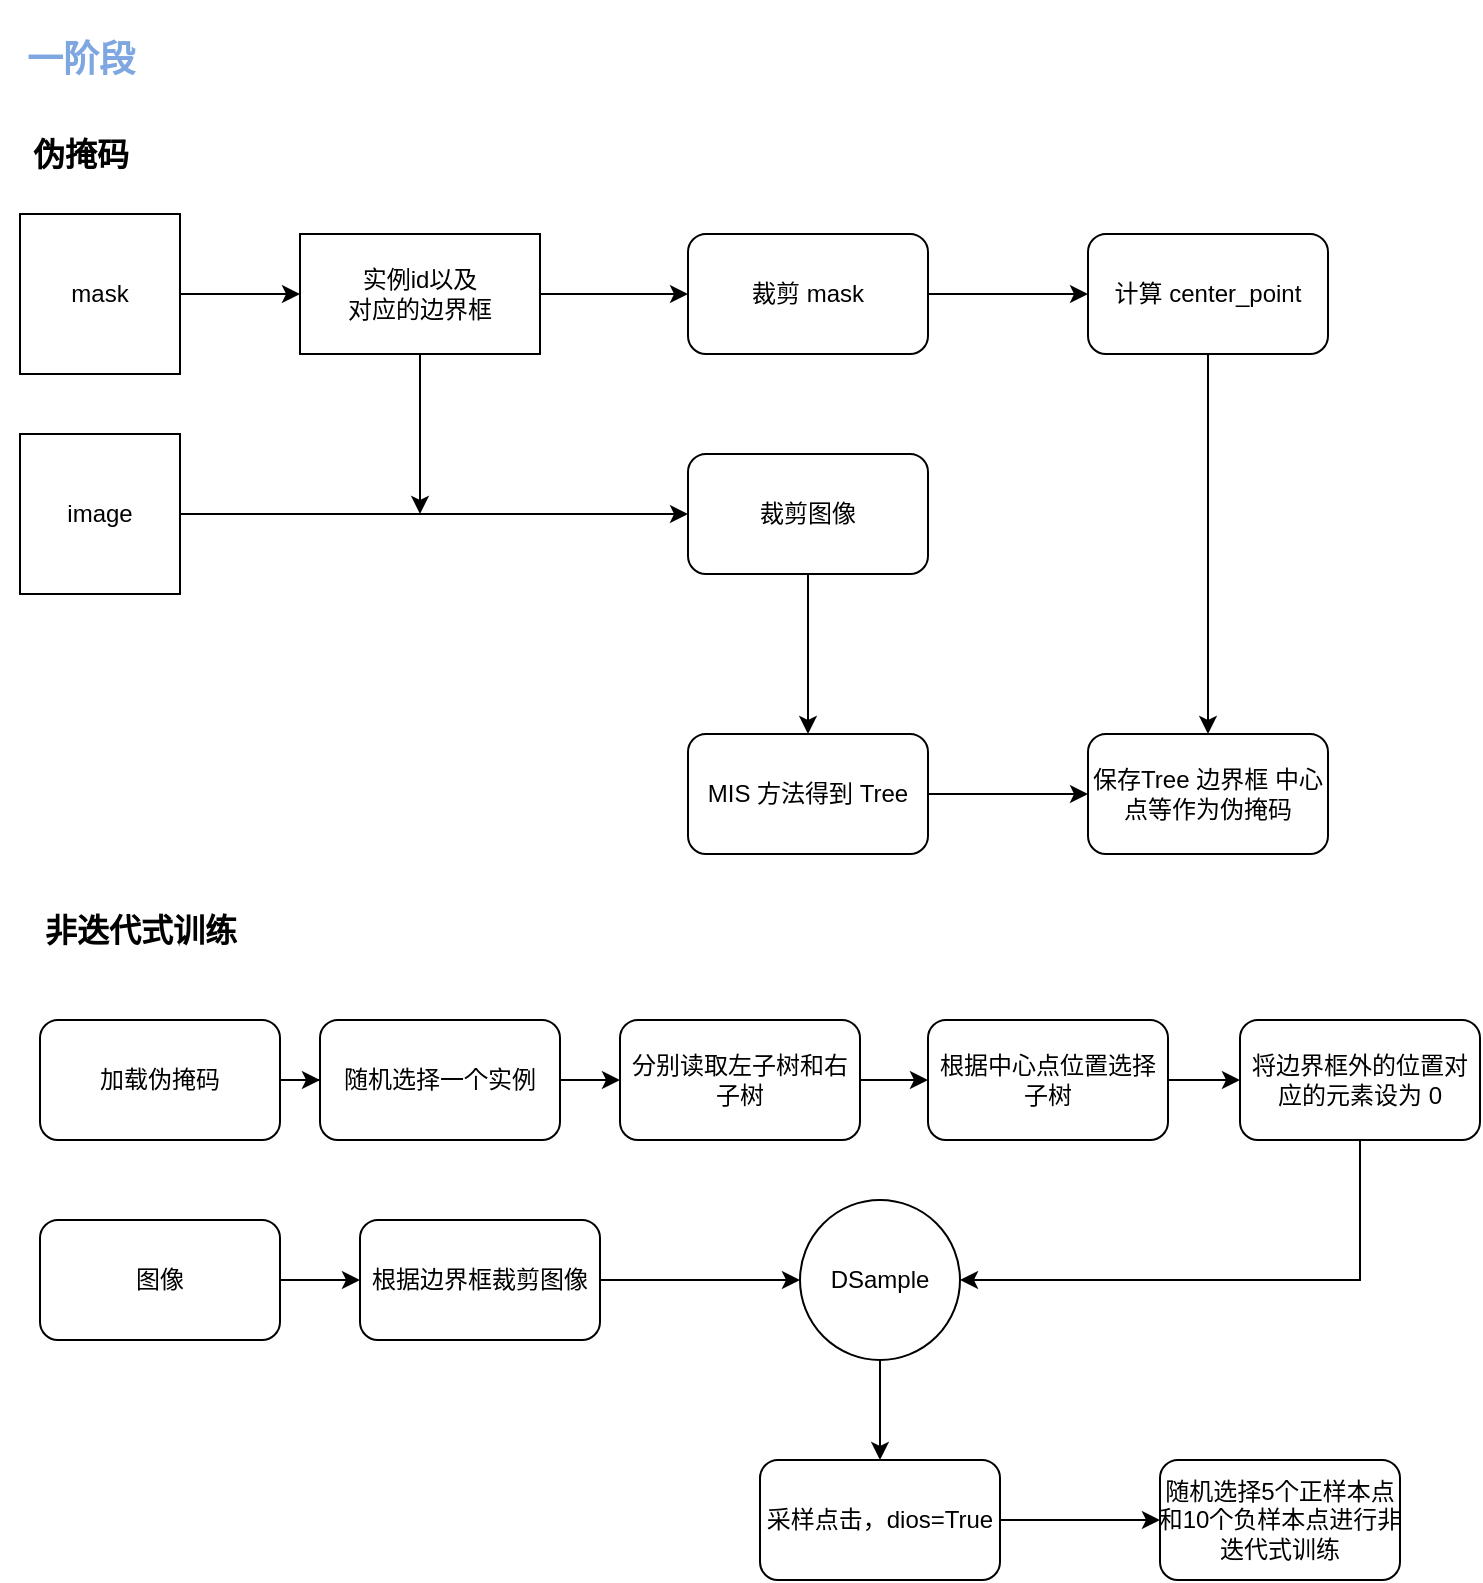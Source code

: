 <mxfile version="26.0.8">
  <diagram name="第 1 页" id="baCguKlF4RsAUoRSOUFy">
    <mxGraphModel dx="784" dy="1181" grid="1" gridSize="10" guides="1" tooltips="1" connect="1" arrows="1" fold="1" page="1" pageScale="1" pageWidth="827" pageHeight="1169" math="0" shadow="0">
      <root>
        <mxCell id="0" />
        <mxCell id="1" parent="0" />
        <mxCell id="Y0yDzkj-o2-V9cJ9AFSL-1" value="&lt;h2&gt;一阶段&lt;/h2&gt;" style="text;html=1;align=center;verticalAlign=middle;resizable=0;points=[];autosize=1;strokeColor=none;fillColor=none;fontColor=#7EA6E0;" vertex="1" parent="1">
          <mxGeometry x="10" y="120" width="80" height="60" as="geometry" />
        </mxCell>
        <mxCell id="Y0yDzkj-o2-V9cJ9AFSL-6" value="" style="edgeStyle=orthogonalEdgeStyle;rounded=0;orthogonalLoop=1;jettySize=auto;html=1;" edge="1" parent="1" source="Y0yDzkj-o2-V9cJ9AFSL-2" target="Y0yDzkj-o2-V9cJ9AFSL-5">
          <mxGeometry relative="1" as="geometry" />
        </mxCell>
        <mxCell id="Y0yDzkj-o2-V9cJ9AFSL-2" value="mask" style="whiteSpace=wrap;html=1;aspect=fixed;" vertex="1" parent="1">
          <mxGeometry x="20" y="227" width="80" height="80" as="geometry" />
        </mxCell>
        <mxCell id="Y0yDzkj-o2-V9cJ9AFSL-9" style="edgeStyle=orthogonalEdgeStyle;rounded=0;orthogonalLoop=1;jettySize=auto;html=1;exitX=1;exitY=0.5;exitDx=0;exitDy=0;entryX=0;entryY=0.5;entryDx=0;entryDy=0;" edge="1" parent="1" source="Y0yDzkj-o2-V9cJ9AFSL-4" target="Y0yDzkj-o2-V9cJ9AFSL-8">
          <mxGeometry relative="1" as="geometry" />
        </mxCell>
        <mxCell id="Y0yDzkj-o2-V9cJ9AFSL-4" value="image" style="whiteSpace=wrap;html=1;aspect=fixed;" vertex="1" parent="1">
          <mxGeometry x="20" y="337" width="80" height="80" as="geometry" />
        </mxCell>
        <mxCell id="Y0yDzkj-o2-V9cJ9AFSL-11" style="edgeStyle=orthogonalEdgeStyle;rounded=0;orthogonalLoop=1;jettySize=auto;html=1;" edge="1" parent="1" source="Y0yDzkj-o2-V9cJ9AFSL-5">
          <mxGeometry relative="1" as="geometry">
            <mxPoint x="220" y="377" as="targetPoint" />
          </mxGeometry>
        </mxCell>
        <mxCell id="Y0yDzkj-o2-V9cJ9AFSL-13" value="" style="edgeStyle=orthogonalEdgeStyle;rounded=0;orthogonalLoop=1;jettySize=auto;html=1;" edge="1" parent="1" source="Y0yDzkj-o2-V9cJ9AFSL-5" target="Y0yDzkj-o2-V9cJ9AFSL-12">
          <mxGeometry relative="1" as="geometry" />
        </mxCell>
        <mxCell id="Y0yDzkj-o2-V9cJ9AFSL-5" value="实例id以及&lt;div&gt;对应的边界框&lt;/div&gt;" style="whiteSpace=wrap;html=1;" vertex="1" parent="1">
          <mxGeometry x="160" y="237" width="120" height="60" as="geometry" />
        </mxCell>
        <mxCell id="Y0yDzkj-o2-V9cJ9AFSL-15" value="" style="edgeStyle=orthogonalEdgeStyle;rounded=0;orthogonalLoop=1;jettySize=auto;html=1;" edge="1" parent="1" source="Y0yDzkj-o2-V9cJ9AFSL-8" target="Y0yDzkj-o2-V9cJ9AFSL-14">
          <mxGeometry relative="1" as="geometry" />
        </mxCell>
        <mxCell id="Y0yDzkj-o2-V9cJ9AFSL-8" value="裁剪图像" style="rounded=1;whiteSpace=wrap;html=1;" vertex="1" parent="1">
          <mxGeometry x="354" y="347" width="120" height="60" as="geometry" />
        </mxCell>
        <mxCell id="Y0yDzkj-o2-V9cJ9AFSL-17" value="" style="edgeStyle=orthogonalEdgeStyle;rounded=0;orthogonalLoop=1;jettySize=auto;html=1;" edge="1" parent="1" source="Y0yDzkj-o2-V9cJ9AFSL-12" target="Y0yDzkj-o2-V9cJ9AFSL-16">
          <mxGeometry relative="1" as="geometry" />
        </mxCell>
        <mxCell id="Y0yDzkj-o2-V9cJ9AFSL-12" value="裁剪 mask" style="rounded=1;whiteSpace=wrap;html=1;" vertex="1" parent="1">
          <mxGeometry x="354" y="237" width="120" height="60" as="geometry" />
        </mxCell>
        <mxCell id="Y0yDzkj-o2-V9cJ9AFSL-19" value="" style="edgeStyle=orthogonalEdgeStyle;rounded=0;orthogonalLoop=1;jettySize=auto;html=1;" edge="1" parent="1" source="Y0yDzkj-o2-V9cJ9AFSL-14" target="Y0yDzkj-o2-V9cJ9AFSL-18">
          <mxGeometry relative="1" as="geometry" />
        </mxCell>
        <mxCell id="Y0yDzkj-o2-V9cJ9AFSL-14" value="MIS 方法得到 Tree" style="rounded=1;whiteSpace=wrap;html=1;" vertex="1" parent="1">
          <mxGeometry x="354" y="487" width="120" height="60" as="geometry" />
        </mxCell>
        <mxCell id="Y0yDzkj-o2-V9cJ9AFSL-20" style="edgeStyle=orthogonalEdgeStyle;rounded=0;orthogonalLoop=1;jettySize=auto;html=1;entryX=0.5;entryY=0;entryDx=0;entryDy=0;" edge="1" parent="1" source="Y0yDzkj-o2-V9cJ9AFSL-16" target="Y0yDzkj-o2-V9cJ9AFSL-18">
          <mxGeometry relative="1" as="geometry" />
        </mxCell>
        <mxCell id="Y0yDzkj-o2-V9cJ9AFSL-16" value="计算 center_point" style="whiteSpace=wrap;html=1;rounded=1;" vertex="1" parent="1">
          <mxGeometry x="554" y="237" width="120" height="60" as="geometry" />
        </mxCell>
        <mxCell id="Y0yDzkj-o2-V9cJ9AFSL-18" value="保存Tree 边界框 中心点等作为伪掩码" style="whiteSpace=wrap;html=1;rounded=1;" vertex="1" parent="1">
          <mxGeometry x="554" y="487" width="120" height="60" as="geometry" />
        </mxCell>
        <mxCell id="Y0yDzkj-o2-V9cJ9AFSL-21" value="&lt;h4&gt;&lt;font style=&quot;font-size: 16px;&quot;&gt;伪掩码&lt;/font&gt;&lt;/h4&gt;" style="text;html=1;align=center;verticalAlign=middle;resizable=0;points=[];autosize=1;strokeColor=none;fillColor=none;" vertex="1" parent="1">
          <mxGeometry x="15" y="167" width="70" height="60" as="geometry" />
        </mxCell>
        <mxCell id="Y0yDzkj-o2-V9cJ9AFSL-22" value="&lt;h4&gt;&lt;span style=&quot;font-size: 16px;&quot;&gt;非迭代式训练&lt;/span&gt;&lt;/h4&gt;" style="text;html=1;align=center;verticalAlign=middle;resizable=0;points=[];autosize=1;strokeColor=none;fillColor=none;" vertex="1" parent="1">
          <mxGeometry x="20" y="555" width="120" height="60" as="geometry" />
        </mxCell>
        <mxCell id="Y0yDzkj-o2-V9cJ9AFSL-25" value="" style="edgeStyle=orthogonalEdgeStyle;rounded=0;orthogonalLoop=1;jettySize=auto;html=1;" edge="1" parent="1" source="Y0yDzkj-o2-V9cJ9AFSL-34" target="Y0yDzkj-o2-V9cJ9AFSL-24">
          <mxGeometry relative="1" as="geometry" />
        </mxCell>
        <mxCell id="Y0yDzkj-o2-V9cJ9AFSL-23" value="加载伪掩码" style="rounded=1;whiteSpace=wrap;html=1;" vertex="1" parent="1">
          <mxGeometry x="30" y="630" width="120" height="60" as="geometry" />
        </mxCell>
        <mxCell id="Y0yDzkj-o2-V9cJ9AFSL-27" value="" style="edgeStyle=orthogonalEdgeStyle;rounded=0;orthogonalLoop=1;jettySize=auto;html=1;" edge="1" parent="1" source="Y0yDzkj-o2-V9cJ9AFSL-24" target="Y0yDzkj-o2-V9cJ9AFSL-26">
          <mxGeometry relative="1" as="geometry" />
        </mxCell>
        <mxCell id="Y0yDzkj-o2-V9cJ9AFSL-24" value="分别读取左子树和右子树" style="whiteSpace=wrap;html=1;rounded=1;" vertex="1" parent="1">
          <mxGeometry x="320" y="630" width="120" height="60" as="geometry" />
        </mxCell>
        <mxCell id="Y0yDzkj-o2-V9cJ9AFSL-29" value="" style="edgeStyle=orthogonalEdgeStyle;rounded=0;orthogonalLoop=1;jettySize=auto;html=1;" edge="1" parent="1" source="Y0yDzkj-o2-V9cJ9AFSL-26" target="Y0yDzkj-o2-V9cJ9AFSL-28">
          <mxGeometry relative="1" as="geometry" />
        </mxCell>
        <mxCell id="Y0yDzkj-o2-V9cJ9AFSL-26" value="根据中心点位置选择子树" style="whiteSpace=wrap;html=1;rounded=1;" vertex="1" parent="1">
          <mxGeometry x="474" y="630" width="120" height="60" as="geometry" />
        </mxCell>
        <mxCell id="Y0yDzkj-o2-V9cJ9AFSL-41" style="edgeStyle=orthogonalEdgeStyle;rounded=0;orthogonalLoop=1;jettySize=auto;html=1;entryX=1;entryY=0.5;entryDx=0;entryDy=0;" edge="1" parent="1" source="Y0yDzkj-o2-V9cJ9AFSL-28" target="Y0yDzkj-o2-V9cJ9AFSL-38">
          <mxGeometry relative="1" as="geometry">
            <Array as="points">
              <mxPoint x="690" y="760" />
            </Array>
          </mxGeometry>
        </mxCell>
        <mxCell id="Y0yDzkj-o2-V9cJ9AFSL-28" value="将边界框外的位置对应的元素设为 0" style="whiteSpace=wrap;html=1;rounded=1;" vertex="1" parent="1">
          <mxGeometry x="630" y="630" width="120" height="60" as="geometry" />
        </mxCell>
        <mxCell id="Y0yDzkj-o2-V9cJ9AFSL-32" value="" style="edgeStyle=orthogonalEdgeStyle;rounded=0;orthogonalLoop=1;jettySize=auto;html=1;" edge="1" parent="1" source="Y0yDzkj-o2-V9cJ9AFSL-30" target="Y0yDzkj-o2-V9cJ9AFSL-31">
          <mxGeometry relative="1" as="geometry" />
        </mxCell>
        <mxCell id="Y0yDzkj-o2-V9cJ9AFSL-30" value="图像" style="rounded=1;whiteSpace=wrap;html=1;" vertex="1" parent="1">
          <mxGeometry x="30" y="730" width="120" height="60" as="geometry" />
        </mxCell>
        <mxCell id="Y0yDzkj-o2-V9cJ9AFSL-39" value="" style="edgeStyle=orthogonalEdgeStyle;rounded=0;orthogonalLoop=1;jettySize=auto;html=1;" edge="1" parent="1" source="Y0yDzkj-o2-V9cJ9AFSL-31" target="Y0yDzkj-o2-V9cJ9AFSL-38">
          <mxGeometry relative="1" as="geometry" />
        </mxCell>
        <mxCell id="Y0yDzkj-o2-V9cJ9AFSL-31" value="根据边界框裁剪图像" style="whiteSpace=wrap;html=1;rounded=1;" vertex="1" parent="1">
          <mxGeometry x="190" y="730" width="120" height="60" as="geometry" />
        </mxCell>
        <mxCell id="Y0yDzkj-o2-V9cJ9AFSL-35" value="" style="edgeStyle=orthogonalEdgeStyle;rounded=0;orthogonalLoop=1;jettySize=auto;html=1;" edge="1" parent="1" source="Y0yDzkj-o2-V9cJ9AFSL-23" target="Y0yDzkj-o2-V9cJ9AFSL-34">
          <mxGeometry relative="1" as="geometry">
            <mxPoint x="150" y="660" as="sourcePoint" />
            <mxPoint x="310" y="660" as="targetPoint" />
          </mxGeometry>
        </mxCell>
        <mxCell id="Y0yDzkj-o2-V9cJ9AFSL-34" value="随机选择一个实例" style="whiteSpace=wrap;html=1;rounded=1;" vertex="1" parent="1">
          <mxGeometry x="170" y="630" width="120" height="60" as="geometry" />
        </mxCell>
        <mxCell id="Y0yDzkj-o2-V9cJ9AFSL-43" value="" style="edgeStyle=orthogonalEdgeStyle;rounded=0;orthogonalLoop=1;jettySize=auto;html=1;" edge="1" parent="1" source="Y0yDzkj-o2-V9cJ9AFSL-38" target="Y0yDzkj-o2-V9cJ9AFSL-42">
          <mxGeometry relative="1" as="geometry" />
        </mxCell>
        <mxCell id="Y0yDzkj-o2-V9cJ9AFSL-38" value="DSample" style="ellipse;whiteSpace=wrap;html=1;rounded=1;" vertex="1" parent="1">
          <mxGeometry x="410" y="720" width="80" height="80" as="geometry" />
        </mxCell>
        <mxCell id="Y0yDzkj-o2-V9cJ9AFSL-45" value="" style="edgeStyle=orthogonalEdgeStyle;rounded=0;orthogonalLoop=1;jettySize=auto;html=1;" edge="1" parent="1" source="Y0yDzkj-o2-V9cJ9AFSL-42" target="Y0yDzkj-o2-V9cJ9AFSL-44">
          <mxGeometry relative="1" as="geometry" />
        </mxCell>
        <mxCell id="Y0yDzkj-o2-V9cJ9AFSL-42" value="采样点击，dios=True" style="whiteSpace=wrap;html=1;rounded=1;" vertex="1" parent="1">
          <mxGeometry x="390" y="850" width="120" height="60" as="geometry" />
        </mxCell>
        <mxCell id="Y0yDzkj-o2-V9cJ9AFSL-44" value="随机选择5个正样本点和10个负样本点进行非迭代式训练" style="whiteSpace=wrap;html=1;rounded=1;spacing=0;align=center;" vertex="1" parent="1">
          <mxGeometry x="590" y="850" width="120" height="60" as="geometry" />
        </mxCell>
      </root>
    </mxGraphModel>
  </diagram>
</mxfile>
